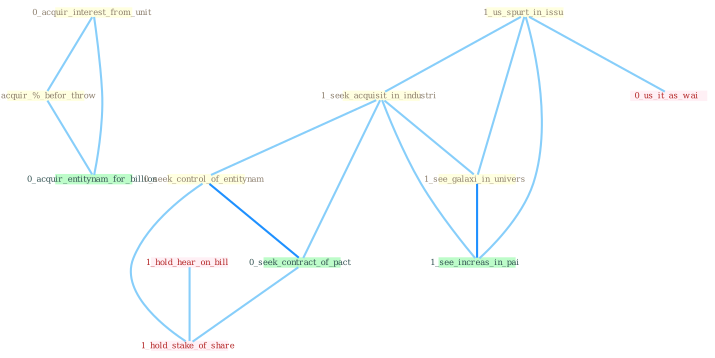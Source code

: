 Graph G{ 
    node
    [shape=polygon,style=filled,width=.5,height=.06,color="#BDFCC9",fixedsize=true,fontsize=4,
    fontcolor="#2f4f4f"];
    {node
    [color="#ffffe0", fontcolor="#8b7d6b"] "0_acquir_interest_from_unit " "1_us_spurt_in_issu " "1_seek_acquisit_in_industri " "0_seek_control_of_entitynam " "0_acquir_%_befor_throw " "1_see_galaxi_in_univers "}
{node [color="#fff0f5", fontcolor="#b22222"] "0_us_it_as_wai " "1_hold_hear_on_bill " "1_hold_stake_of_share "}
edge [color="#B0E2FF"];

	"0_acquir_interest_from_unit " -- "0_acquir_%_befor_throw " [w="1", color="#87cefa" ];
	"0_acquir_interest_from_unit " -- "0_acquir_entitynam_for_billion " [w="1", color="#87cefa" ];
	"1_us_spurt_in_issu " -- "1_seek_acquisit_in_industri " [w="1", color="#87cefa" ];
	"1_us_spurt_in_issu " -- "1_see_galaxi_in_univers " [w="1", color="#87cefa" ];
	"1_us_spurt_in_issu " -- "0_us_it_as_wai " [w="1", color="#87cefa" ];
	"1_us_spurt_in_issu " -- "1_see_increas_in_pai " [w="1", color="#87cefa" ];
	"1_seek_acquisit_in_industri " -- "0_seek_control_of_entitynam " [w="1", color="#87cefa" ];
	"1_seek_acquisit_in_industri " -- "1_see_galaxi_in_univers " [w="1", color="#87cefa" ];
	"1_seek_acquisit_in_industri " -- "0_seek_contract_of_pact " [w="1", color="#87cefa" ];
	"1_seek_acquisit_in_industri " -- "1_see_increas_in_pai " [w="1", color="#87cefa" ];
	"0_seek_control_of_entitynam " -- "0_seek_contract_of_pact " [w="2", color="#1e90ff" , len=0.8];
	"0_seek_control_of_entitynam " -- "1_hold_stake_of_share " [w="1", color="#87cefa" ];
	"0_acquir_%_befor_throw " -- "0_acquir_entitynam_for_billion " [w="1", color="#87cefa" ];
	"1_see_galaxi_in_univers " -- "1_see_increas_in_pai " [w="2", color="#1e90ff" , len=0.8];
	"0_seek_contract_of_pact " -- "1_hold_stake_of_share " [w="1", color="#87cefa" ];
	"1_hold_hear_on_bill " -- "1_hold_stake_of_share " [w="1", color="#87cefa" ];
}